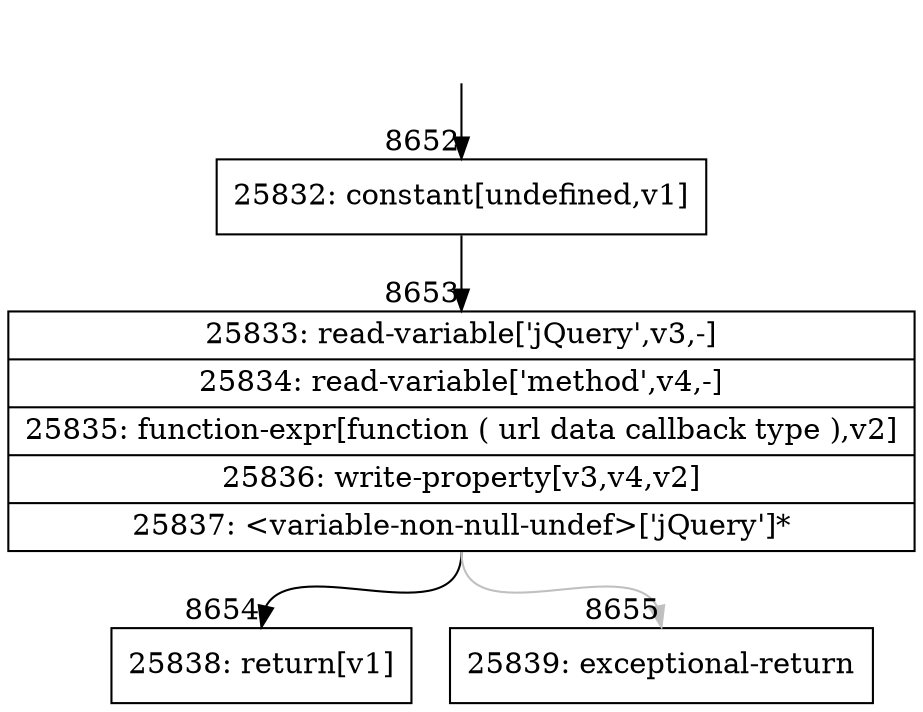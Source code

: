 digraph {
rankdir="TD"
BB_entry525[shape=none,label=""];
BB_entry525 -> BB8652 [tailport=s, headport=n, headlabel="    8652"]
BB8652 [shape=record label="{25832: constant[undefined,v1]}" ] 
BB8652 -> BB8653 [tailport=s, headport=n, headlabel="      8653"]
BB8653 [shape=record label="{25833: read-variable['jQuery',v3,-]|25834: read-variable['method',v4,-]|25835: function-expr[function ( url data callback type ),v2]|25836: write-property[v3,v4,v2]|25837: \<variable-non-null-undef\>['jQuery']*}" ] 
BB8653 -> BB8654 [tailport=s, headport=n, headlabel="      8654"]
BB8653 -> BB8655 [tailport=s, headport=n, color=gray, headlabel="      8655"]
BB8654 [shape=record label="{25838: return[v1]}" ] 
BB8655 [shape=record label="{25839: exceptional-return}" ] 
}

